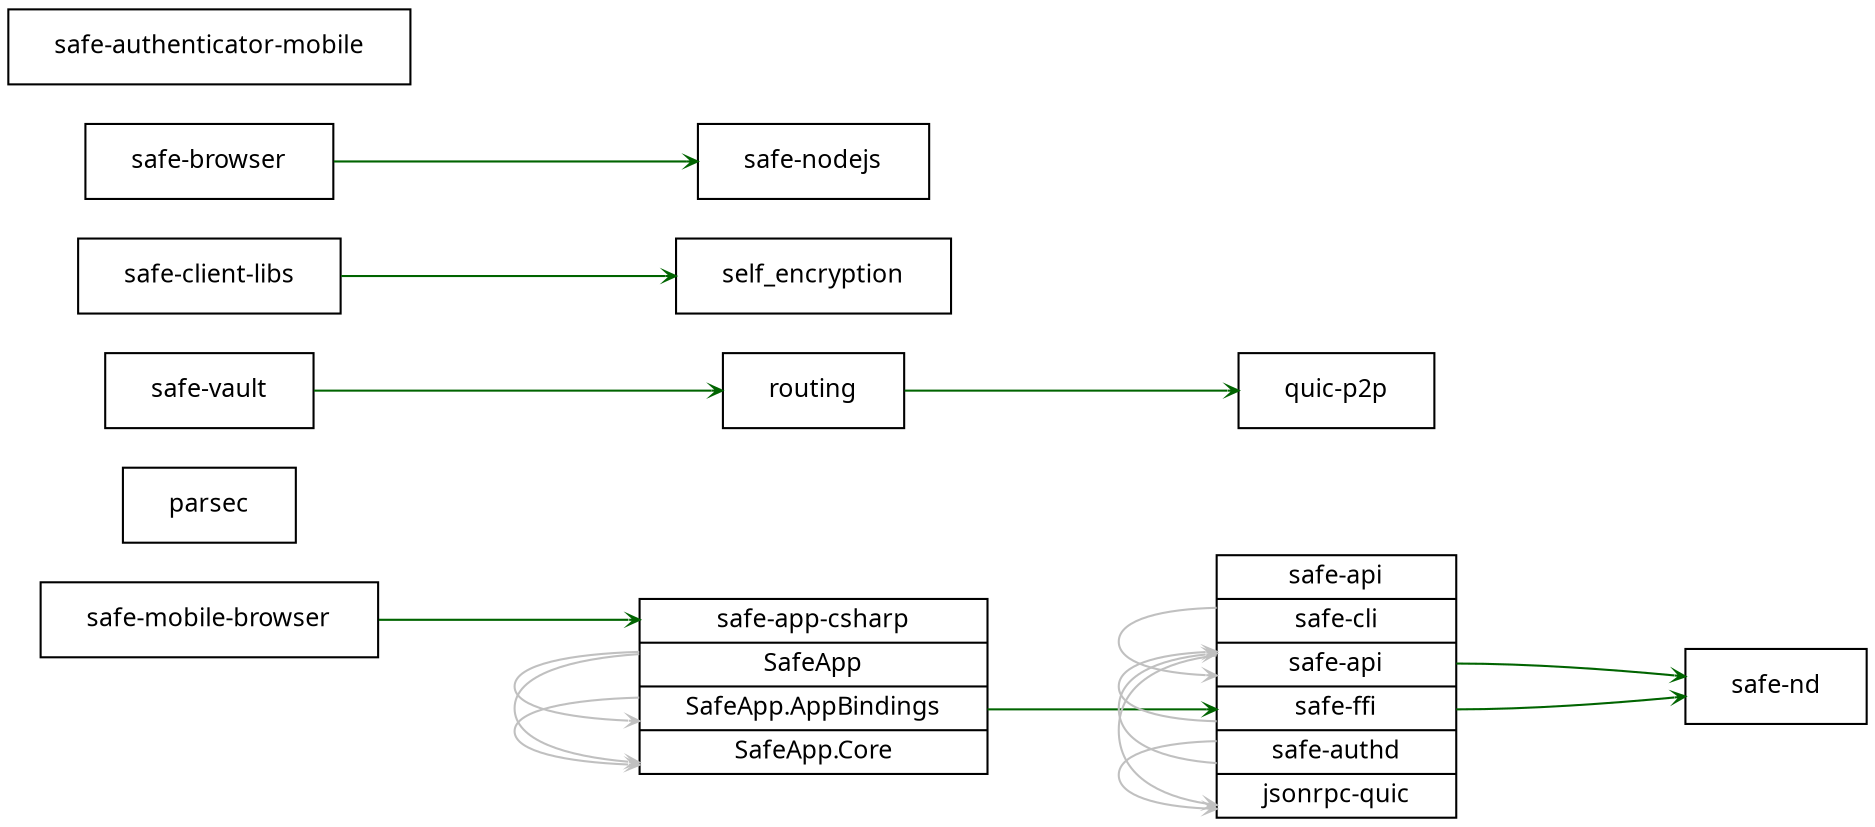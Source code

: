 digraph g {
  stylesheet = "./db.css"
  graph[
    rankdir = "LR"
    splines = "spline"
  ];
  node[
    fontsize = "12"
    margin = "0.3,0.06"
    fontname = "verdana"
    shape = "record"
  ];
  edge[
    minlen=3
    color="DarkGreen"
    arrowhead="vee"
    arrowsize=0.5
  ];

"safe-mobile-browser" [
  label = "<K_safe-mobile-browser> \N"
]

"parsec" [
  label = "<K_parsec> \N"
]

"routing" [
  label = "<K_routing> \N"
]

"safe-client-libs" [
  label = "<K_safe-client-libs> \N"
]

"safe-vault" [
  label = "<K_safe-vault> \N"
]

"safe-nd" [
  label = "<K_safe-nd> \N"
]

"quic-p2p" [
  label = "<K_quic-p2p> \N"
]

"safe-nodejs" [
  label = "<K_safe-nodejs> \N"
]

"safe-app-csharp" [
  label = "<K_safe-app-csharp> \N|<K_SafeApp> SafeApp|<K_SafeApp.AppBindings> SafeApp.AppBindings|<K_SafeApp.Core> SafeApp.Core"
]

"self_encryption" [
  label = "<K_self_encryption> \N"
]

"safe-authenticator-mobile" [
  label = "<K_safe-authenticator-mobile> \N"
]

"safe-api" [
  label = "\N|<K_safe-cli> safe-cli|<K_safe-api> safe-api|<K_safe-ffi> safe-ffi|<K_safe-authd> safe-authd|<K_jsonrpc-quic> jsonrpc-quic"
]

"safe-browser" [
  label = "<K_safe-browser> \N"
]

"safe-app-csharp":"K_SafeApp.AppBindings" -> "safe-app-csharp":"K_SafeApp.Core"	[color="grey"]
"safe-app-csharp":"K_SafeApp.AppBindings" -> "safe-api":"K_safe-ffi"
"safe-mobile-browser":"K_safe-mobile-browser" -> "safe-app-csharp":"K_safe-app-csharp"
"routing":"K_routing" -> "quic-p2p":"K_quic-p2p"
"safe-client-libs":"K_safe-client-libs" -> "self_encryption":"K_self_encryption"
"safe-api":"K_safe-authd" -> "safe-api":"K_jsonrpc-quic"	[color="grey"]
"safe-api":"K_safe-authd" -> "safe-api":"K_safe-api"	[color="grey"]
"safe-app-csharp":"K_SafeApp" -> "safe-app-csharp":"K_SafeApp.AppBindings"	[color="grey"]
"safe-app-csharp":"K_SafeApp" -> "safe-app-csharp":"K_SafeApp.Core"	[color="grey"]
"safe-vault":"K_safe-vault" -> "routing":"K_routing"
"safe-api":"K_safe-ffi" -> "safe-api":"K_safe-api"	[color="grey"]
"safe-api":"K_safe-ffi" -> "safe-nd":"K_safe-nd"
"safe-api":"K_safe-cli" -> "safe-api":"K_safe-api"	[color="grey"]
"safe-api":"K_safe-api" -> "safe-api":"K_jsonrpc-quic"	[color="grey"]
"safe-api":"K_safe-api" -> "safe-nd":"K_safe-nd"
"safe-browser":"K_safe-browser" -> "safe-nodejs":"K_safe-nodejs"
}

